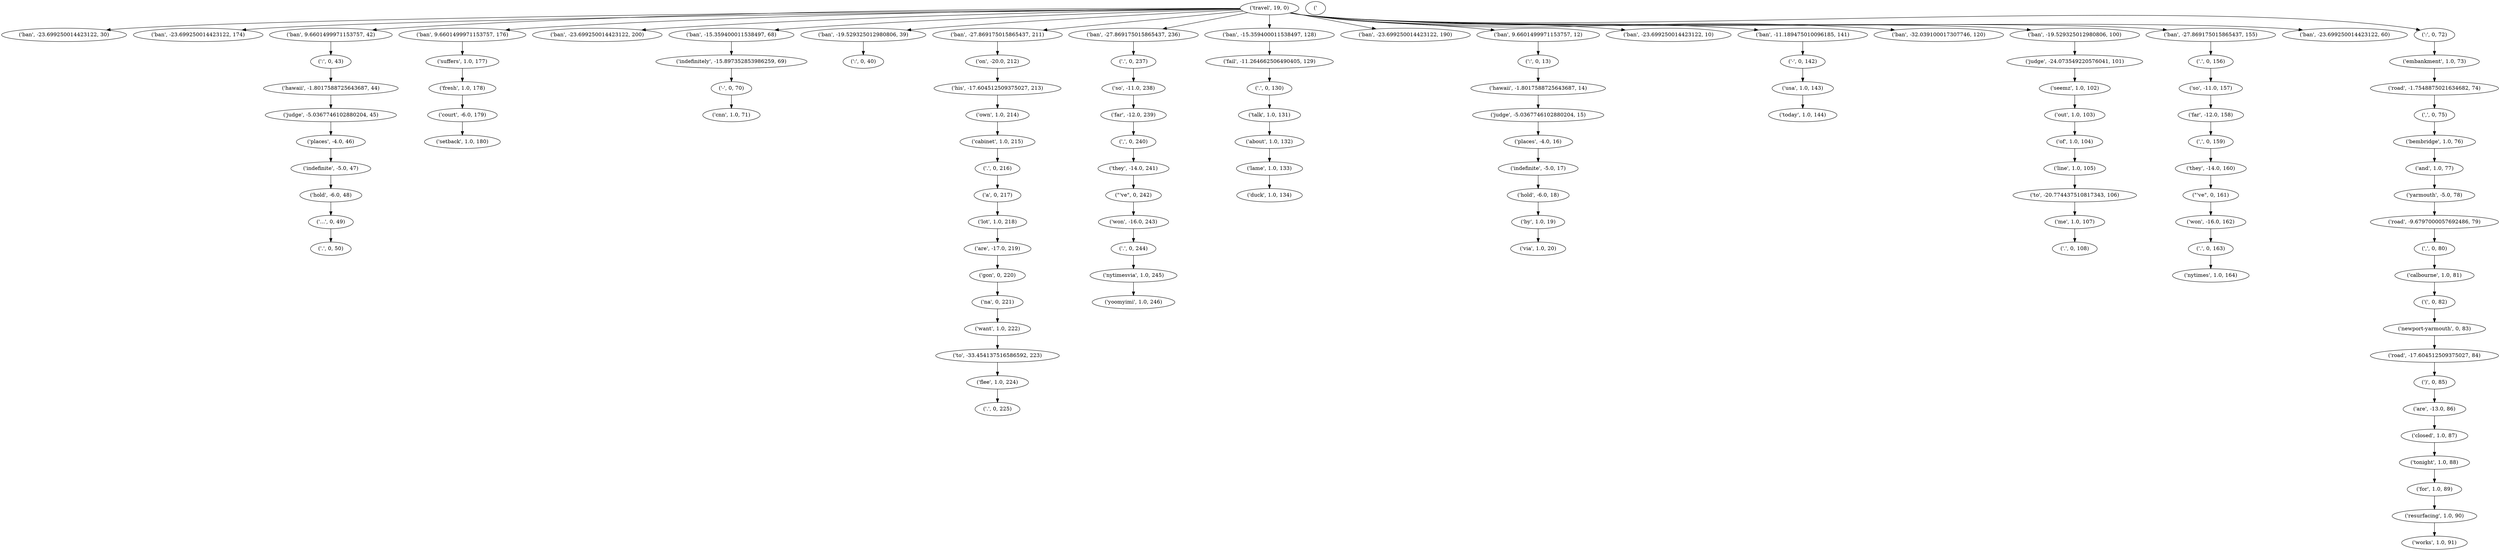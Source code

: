strict digraph "" {
"(',', 0, 80)";
"('...', 0, 49)";
"('calbourne', 1.0, 81)";
"('to', -20.774437510817343, 106)";
"('indefinitely', -15.897352853986259, 69)";
"('";
"('by', 1.0, 19)";
"('tonight', 1.0, 88)";
"('they', -14.0, 241)";
"('.', 0, 244)";
"('";
"('ban', -23.699250014423122, 30)";
"('fail', -11.264662506490405, 129)";
"('ban', -23.699250014423122, 174)";
"('yarmouth', -5.0, 78)";
"('judge', -5.0367746102880204, 15)";
"('far', -12.0, 239)";
"('seemz', 1.0, 102)";
"('(', 0, 82)";
"('to', -33.454137516586592, 223)";
"('judge', -5.0367746102880204, 45)";
"('.', 0, 130)";
"('ban', 9.6601499971153757, 42)";
"('ban', 9.6601499971153757, 176)";
"('.', 0, 108)";
"('travel', 19, 0)";
"('ban', -23.699250014423122, 200)";
"('so', -11.0, 157)";
"('a', 0, 217)";
"('.', 0, 216)";
"('ban', -15.359400011538497, 68)";
"('talk', 1.0, 131)";
"('won', -16.0, 243)";
"('are', -17.0, 219)";
"('ban', -19.529325012980806, 39)";
"('own', 1.0, 214)";
"('today', 1.0, 144)";
"('line', 1.0, 105)";
"('duck', 1.0, 134)";
"('setback', 1.0, 180)";
"('.', 0, 163)";
"('far', -12.0, 158)";
"('ban', -27.869175015865437, 211)";
"('hawaii', -1.8017588725643687, 44)";
"('.', 0, 50)";
"('out', 1.0, 103)";
"('and', 1.0, 77)";
"('ban', -27.869175015865437, 236)";
"('about', 1.0, 132)";
"('ban', -15.359400011538497, 128)";
"('works', 1.0, 91)";
"('via', 1.0, 20)";
"('.', 0, 156)";
"('me', 1.0, 107)";
"('ban', -23.699250014423122, 190)";
"('ban', 9.6601499971153757, 12)";
"(\"'ve\", 0, 161)";
"('.', 0, 237)";
"('won', -16.0, 162)";
"('are', -13.0, 86)";
"('places', -4.0, 46)";
"('ban', -23.699250014423122, 10)";
"('for', 1.0, 89)";
"('indefinite', -5.0, 17)";
"('newport-yarmouth', 0, 83)";
"(\"'ve\", 0, 242)";
"('so', -11.0, 238)";
"('hold', -6.0, 48)";
"('flee', 1.0, 224)";
"('lot', 1.0, 218)";
"('road', -17.604512509375027, 84)";
"('.', 0, 225)";
"('embankment', 1.0, 73)";
"('hold', -6.0, 18)";
"(',', 0, 159)";
"('na', 0, 221)";
"('on', -20.0, 212)";
"('places', -4.0, 16)";
"('bembridge', 1.0, 76)";
"('indefinite', -5.0, 47)";
"('ban', -11.189475010096185, 141)";
"(',', 0, 75)";
"('hawaii', -1.8017588725643687, 14)";
"('fresh', 1.0, 178)";
"('-', 0, 70)";
"('road', -9.6797000057692486, 79)";
"('cabinet', 1.0, 215)";
"('gon', 0, 220)";
"('suffers', 1.0, 177)";
"('nytimes', 1.0, 164)";
"('ban', -32.039100017307746, 120)";
"('";
"('judge', -24.073549220576041, 101)";
"('ban', -19.529325012980806, 100)";
"('ban', -27.869175015865437, 155)";
"('of', 1.0, 104)";
"('ban', -23.699250014423122, 60)";
"('lame', 1.0, 133)";
"(')', 0, 85)";
"('resurfacing', 1.0, 90)";
"('closed', 1.0, 87)";
"(',', 0, 240)";
"('want', 1.0, 222)";
"('road', -1.7548875021634682, 74)";
"('-', 0, 142)";
"('his', -17.604512509375027, 213)";
"('nytimesvia', 1.0, 245)";
"('they', -14.0, 160)";
"('yoomyimi', 1.0, 246)";
"('court', -6.0, 179)";
"('usa', 1.0, 143)";
"('";
"('cnn', 1.0, 71)";
"(',', 0, 80)" -> "('calbourne', 1.0, 81)";
"('...', 0, 49)" -> "('.', 0, 50)";
"('calbourne', 1.0, 81)" -> "('(', 0, 82)";
"('to', -20.774437510817343, 106)" -> "('me', 1.0, 107)";
"('indefinitely', -15.897352853986259, 69)" -> "('-', 0, 70)";
"(':', 0, 13)" -> "('hawaii', -1.8017588725643687, 14)";
"('by', 1.0, 19)" -> "('via', 1.0, 20)";
"('tonight', 1.0, 88)" -> "('for', 1.0, 89)";
"('they', -14.0, 241)" -> "(\"'ve\", 0, 242)";
"('.', 0, 244)" -> "('nytimesvia', 1.0, 245)";
"(':', 0, 43)" -> "('hawaii', -1.8017588725643687, 44)";
"('fail', -11.264662506490405, 129)" -> "('.', 0, 130)";
"('yarmouth', -5.0, 78)" -> "('road', -9.6797000057692486, 79)";
"('judge', -5.0367746102880204, 15)" -> "('places', -4.0, 16)";
"('far', -12.0, 239)" -> "(',', 0, 240)";
"('seemz', 1.0, 102)" -> "('out', 1.0, 103)";
"('(', 0, 82)" -> "('newport-yarmouth', 0, 83)";
"('to', -33.454137516586592, 223)" -> "('flee', 1.0, 224)";
"('judge', -5.0367746102880204, 45)" -> "('places', -4.0, 46)";
"('.', 0, 130)" -> "('talk', 1.0, 131)";
"('ban', 9.6601499971153757, 42)" -> "(':', 0, 43)";
"('ban', 9.6601499971153757, 176)" -> "('suffers', 1.0, 177)";
"('travel', 19, 0)" -> "('ban', -19.529325012980806, 100)";
"('travel', 19, 0)" -> "('ban', -27.869175015865437, 155)";
"('travel', 19, 0)" -> "('ban', -23.699250014423122, 174)";
"('travel', 19, 0)" -> "('ban', -15.359400011538497, 68)";
"('travel', 19, 0)" -> "('ban', -23.699250014423122, 60)";
"('travel', 19, 0)" -> "('ban', 9.6601499971153757, 42)";
"('travel', 19, 0)" -> "('ban', -15.359400011538497, 128)";
"('travel', 19, 0)" -> "('ban', -27.869175015865437, 211)";
"('travel', 19, 0)" -> "('ban', -27.869175015865437, 236)";
"('travel', 19, 0)" -> "('ban', -23.699250014423122, 10)";
"('travel', 19, 0)" -> "('ban', 9.6601499971153757, 176)";
"('travel', 19, 0)" -> "('ban', -23.699250014423122, 30)";
"('travel', 19, 0)" -> "('ban', 9.6601499971153757, 12)";
"('travel', 19, 0)" -> "('ban', -19.529325012980806, 39)";
"('travel', 19, 0)" -> "('ban', -11.189475010096185, 141)";
"('travel', 19, 0)" -> "('ban', -23.699250014423122, 200)";
"('travel', 19, 0)" -> "('ban', -32.039100017307746, 120)";
"('travel', 19, 0)" -> "(':', 0, 72)";
"('travel', 19, 0)" -> "('ban', -23.699250014423122, 190)";
"('so', -11.0, 157)" -> "('far', -12.0, 158)";
"('a', 0, 217)" -> "('lot', 1.0, 218)";
"('.', 0, 216)" -> "('a', 0, 217)";
"('ban', -15.359400011538497, 68)" -> "('indefinitely', -15.897352853986259, 69)";
"('talk', 1.0, 131)" -> "('about', 1.0, 132)";
"('won', -16.0, 243)" -> "('.', 0, 244)";
"('are', -17.0, 219)" -> "('gon', 0, 220)";
"('ban', -19.529325012980806, 39)" -> "(':', 0, 40)";
"('own', 1.0, 214)" -> "('cabinet', 1.0, 215)";
"('line', 1.0, 105)" -> "('to', -20.774437510817343, 106)";
"('.', 0, 163)" -> "('nytimes', 1.0, 164)";
"('far', -12.0, 158)" -> "(',', 0, 159)";
"('ban', -27.869175015865437, 211)" -> "('on', -20.0, 212)";
"('hawaii', -1.8017588725643687, 44)" -> "('judge', -5.0367746102880204, 45)";
"('out', 1.0, 103)" -> "('of', 1.0, 104)";
"('and', 1.0, 77)" -> "('yarmouth', -5.0, 78)";
"('ban', -27.869175015865437, 236)" -> "('.', 0, 237)";
"('about', 1.0, 132)" -> "('lame', 1.0, 133)";
"('ban', -15.359400011538497, 128)" -> "('fail', -11.264662506490405, 129)";
"('.', 0, 156)" -> "('so', -11.0, 157)";
"('me', 1.0, 107)" -> "('.', 0, 108)";
"('ban', 9.6601499971153757, 12)" -> "(':', 0, 13)";
"(\"'ve\", 0, 161)" -> "('won', -16.0, 162)";
"('.', 0, 237)" -> "('so', -11.0, 238)";
"('won', -16.0, 162)" -> "('.', 0, 163)";
"('are', -13.0, 86)" -> "('closed', 1.0, 87)";
"('places', -4.0, 46)" -> "('indefinite', -5.0, 47)";
"('for', 1.0, 89)" -> "('resurfacing', 1.0, 90)";
"('indefinite', -5.0, 17)" -> "('hold', -6.0, 18)";
"('newport-yarmouth', 0, 83)" -> "('road', -17.604512509375027, 84)";
"(\"'ve\", 0, 242)" -> "('won', -16.0, 243)";
"('so', -11.0, 238)" -> "('far', -12.0, 239)";
"('hold', -6.0, 48)" -> "('...', 0, 49)";
"('flee', 1.0, 224)" -> "('.', 0, 225)";
"('lot', 1.0, 218)" -> "('are', -17.0, 219)";
"('road', -17.604512509375027, 84)" -> "(')', 0, 85)";
"('embankment', 1.0, 73)" -> "('road', -1.7548875021634682, 74)";
"('hold', -6.0, 18)" -> "('by', 1.0, 19)";
"(',', 0, 159)" -> "('they', -14.0, 160)";
"('na', 0, 221)" -> "('want', 1.0, 222)";
"('on', -20.0, 212)" -> "('his', -17.604512509375027, 213)";
"('places', -4.0, 16)" -> "('indefinite', -5.0, 17)";
"('bembridge', 1.0, 76)" -> "('and', 1.0, 77)";
"('indefinite', -5.0, 47)" -> "('hold', -6.0, 48)";
"('ban', -11.189475010096185, 141)" -> "('-', 0, 142)";
"(',', 0, 75)" -> "('bembridge', 1.0, 76)";
"('hawaii', -1.8017588725643687, 14)" -> "('judge', -5.0367746102880204, 15)";
"('fresh', 1.0, 178)" -> "('court', -6.0, 179)";
"('-', 0, 70)" -> "('cnn', 1.0, 71)";
"('road', -9.6797000057692486, 79)" -> "(',', 0, 80)";
"('cabinet', 1.0, 215)" -> "('.', 0, 216)";
"('gon', 0, 220)" -> "('na', 0, 221)";
"('suffers', 1.0, 177)" -> "('fresh', 1.0, 178)";
"(':', 0, 72)" -> "('embankment', 1.0, 73)";
"('judge', -24.073549220576041, 101)" -> "('seemz', 1.0, 102)";
"('ban', -19.529325012980806, 100)" -> "('judge', -24.073549220576041, 101)";
"('ban', -27.869175015865437, 155)" -> "('.', 0, 156)";
"('of', 1.0, 104)" -> "('line', 1.0, 105)";
"('lame', 1.0, 133)" -> "('duck', 1.0, 134)";
"(')', 0, 85)" -> "('are', -13.0, 86)";
"('resurfacing', 1.0, 90)" -> "('works', 1.0, 91)";
"('closed', 1.0, 87)" -> "('tonight', 1.0, 88)";
"(',', 0, 240)" -> "('they', -14.0, 241)";
"('want', 1.0, 222)" -> "('to', -33.454137516586592, 223)";
"('road', -1.7548875021634682, 74)" -> "(',', 0, 75)";
"('-', 0, 142)" -> "('usa', 1.0, 143)";
"('his', -17.604512509375027, 213)" -> "('own', 1.0, 214)";
"('nytimesvia', 1.0, 245)" -> "('yoomyimi', 1.0, 246)";
"('they', -14.0, 160)" -> "(\"'ve\", 0, 161)";
"('court', -6.0, 179)" -> "('setback', 1.0, 180)";
"('usa', 1.0, 143)" -> "('today', 1.0, 144)";
}
